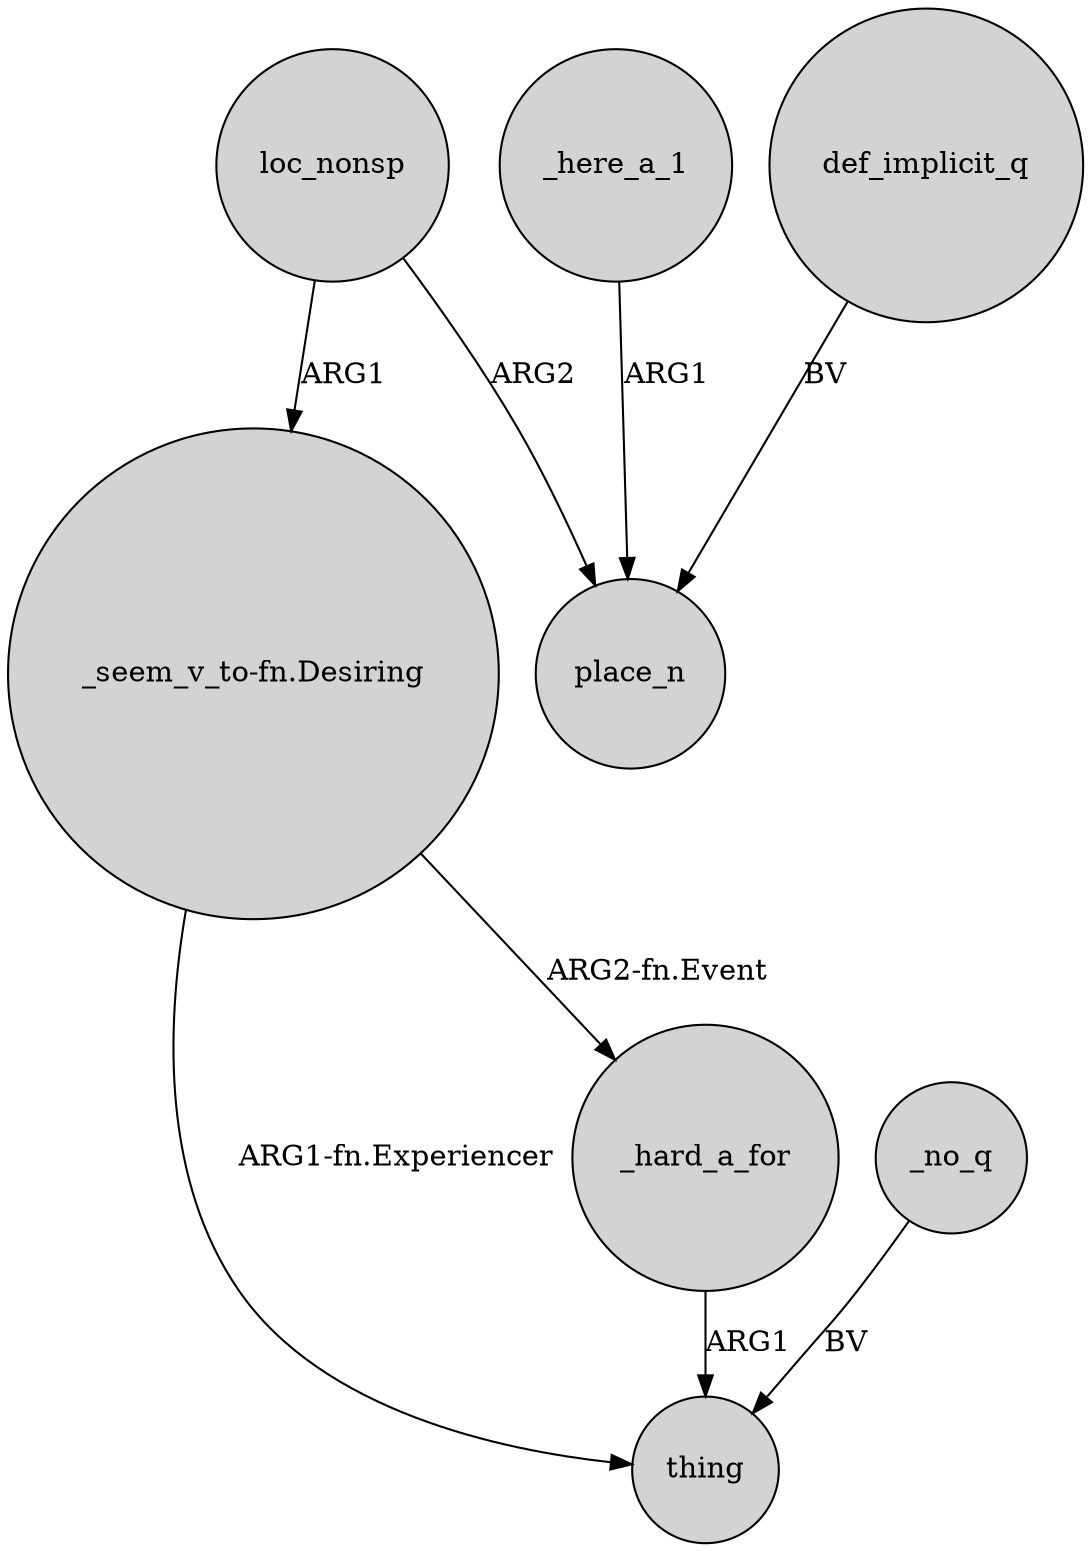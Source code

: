 digraph {
	node [shape=circle style=filled]
	loc_nonsp -> place_n [label=ARG2]
	"_seem_v_to-fn.Desiring" -> thing [label="ARG1-fn.Experiencer"]
	"_seem_v_to-fn.Desiring" -> _hard_a_for [label="ARG2-fn.Event"]
	_here_a_1 -> place_n [label=ARG1]
	def_implicit_q -> place_n [label=BV]
	_no_q -> thing [label=BV]
	loc_nonsp -> "_seem_v_to-fn.Desiring" [label=ARG1]
	_hard_a_for -> thing [label=ARG1]
}
